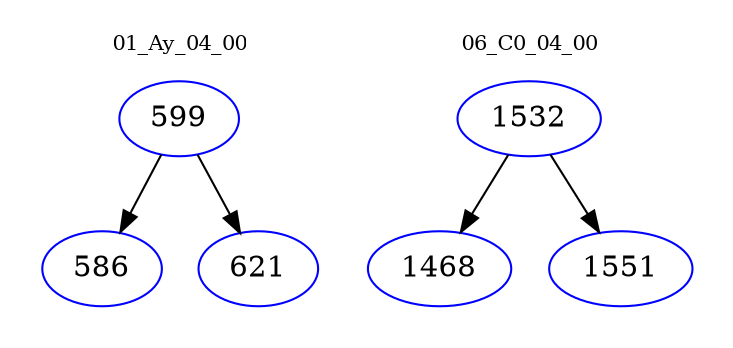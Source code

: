digraph{
subgraph cluster_0 {
color = white
label = "01_Ay_04_00";
fontsize=10;
T0_599 [label="599", color="blue"]
T0_599 -> T0_586 [color="black"]
T0_586 [label="586", color="blue"]
T0_599 -> T0_621 [color="black"]
T0_621 [label="621", color="blue"]
}
subgraph cluster_1 {
color = white
label = "06_C0_04_00";
fontsize=10;
T1_1532 [label="1532", color="blue"]
T1_1532 -> T1_1468 [color="black"]
T1_1468 [label="1468", color="blue"]
T1_1532 -> T1_1551 [color="black"]
T1_1551 [label="1551", color="blue"]
}
}
